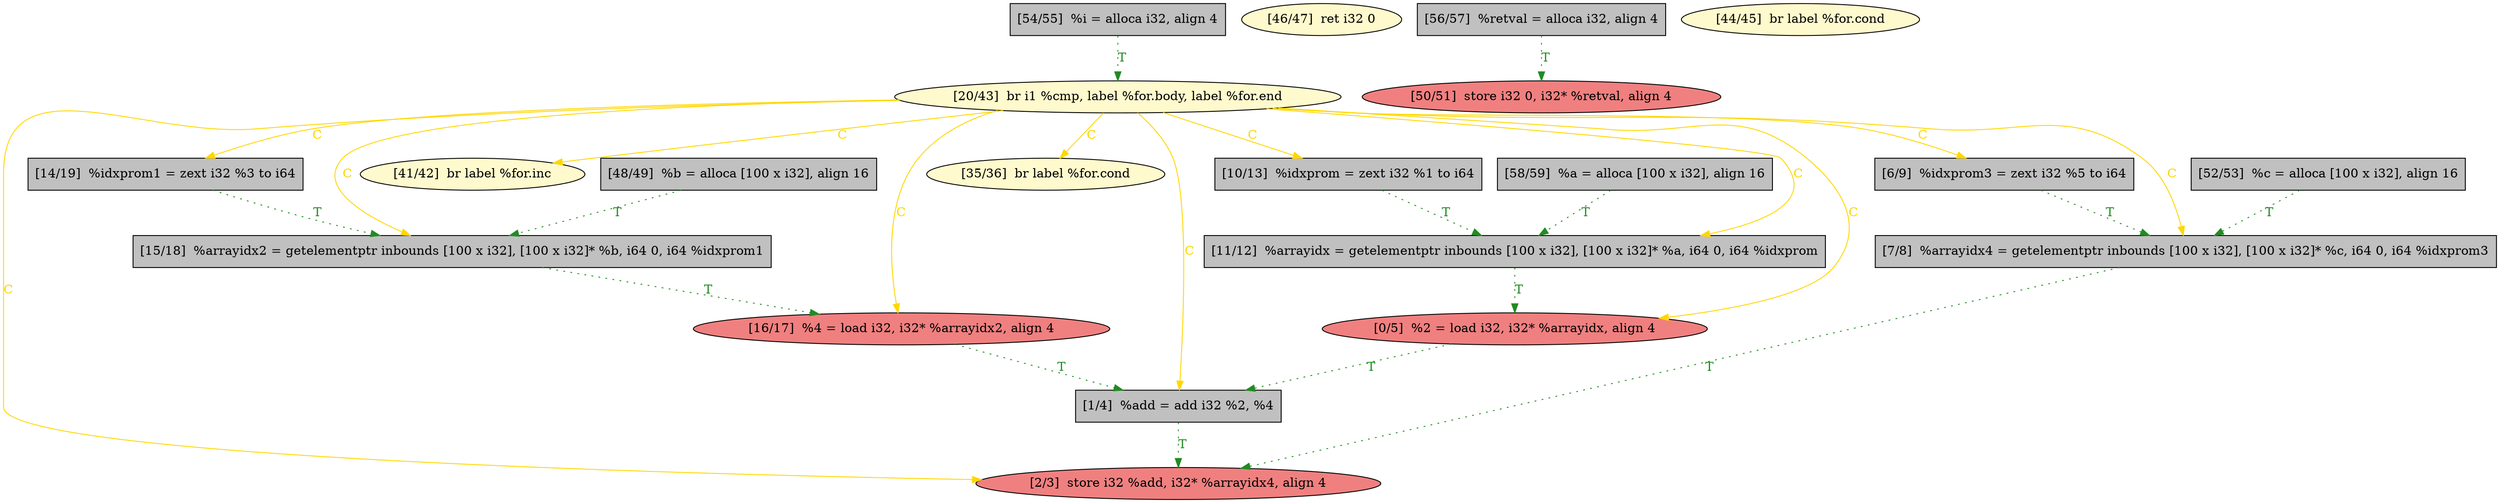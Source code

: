 
digraph G {


node78 [fillcolor=lemonchiffon,label="[41/42]  br label %for.inc",shape=ellipse,style=filled ]
node77 [fillcolor=lemonchiffon,label="[46/47]  ret i32 0",shape=ellipse,style=filled ]
node76 [fillcolor=grey,label="[56/57]  %retval = alloca i32, align 4",shape=rectangle,style=filled ]
node80 [fillcolor=grey,label="[10/13]  %idxprom = zext i32 %1 to i64",shape=rectangle,style=filled ]
node79 [fillcolor=grey,label="[14/19]  %idxprom1 = zext i32 %3 to i64",shape=rectangle,style=filled ]
node61 [fillcolor=lemonchiffon,label="[35/36]  br label %for.cond",shape=ellipse,style=filled ]
node69 [fillcolor=lightcoral,label="[2/3]  store i32 %add, i32* %arrayidx4, align 4",shape=ellipse,style=filled ]
node74 [fillcolor=grey,label="[54/55]  %i = alloca i32, align 4",shape=rectangle,style=filled ]
node60 [fillcolor=grey,label="[15/18]  %arrayidx2 = getelementptr inbounds [100 x i32], [100 x i32]* %b, i64 0, i64 %idxprom1",shape=rectangle,style=filled ]
node64 [fillcolor=lemonchiffon,label="[44/45]  br label %for.cond",shape=ellipse,style=filled ]
node65 [fillcolor=lightcoral,label="[16/17]  %4 = load i32, i32* %arrayidx2, align 4",shape=ellipse,style=filled ]
node66 [fillcolor=grey,label="[48/49]  %b = alloca [100 x i32], align 16",shape=rectangle,style=filled ]
node67 [fillcolor=grey,label="[6/9]  %idxprom3 = zext i32 %5 to i64",shape=rectangle,style=filled ]
node70 [fillcolor=grey,label="[7/8]  %arrayidx4 = getelementptr inbounds [100 x i32], [100 x i32]* %c, i64 0, i64 %idxprom3",shape=rectangle,style=filled ]
node62 [fillcolor=lemonchiffon,label="[20/43]  br i1 %cmp, label %for.body, label %for.end",shape=ellipse,style=filled ]
node73 [fillcolor=lightcoral,label="[50/51]  store i32 0, i32* %retval, align 4",shape=ellipse,style=filled ]
node68 [fillcolor=lightcoral,label="[0/5]  %2 = load i32, i32* %arrayidx, align 4",shape=ellipse,style=filled ]
node71 [fillcolor=grey,label="[52/53]  %c = alloca [100 x i32], align 16",shape=rectangle,style=filled ]
node63 [fillcolor=grey,label="[1/4]  %add = add i32 %2, %4",shape=rectangle,style=filled ]
node72 [fillcolor=grey,label="[58/59]  %a = alloca [100 x i32], align 16",shape=rectangle,style=filled ]
node75 [fillcolor=grey,label="[11/12]  %arrayidx = getelementptr inbounds [100 x i32], [100 x i32]* %a, i64 0, i64 %idxprom",shape=rectangle,style=filled ]

node76->node73 [style=dotted,color=forestgreen,label="T",penwidth=1.0,fontcolor=forestgreen ]
node62->node65 [color=gold,label="C",fontcolor=gold ]
node66->node60 [style=dotted,color=forestgreen,label="T",penwidth=1.0,fontcolor=forestgreen ]
node79->node60 [style=dotted,color=forestgreen,label="T",penwidth=1.0,fontcolor=forestgreen ]
node74->node62 [style=dotted,color=forestgreen,label="T",penwidth=1.0,fontcolor=forestgreen ]
node62->node63 [color=gold,label="C",fontcolor=gold ]
node62->node61 [color=gold,label="C",fontcolor=gold ]
node62->node69 [color=gold,label="C",fontcolor=gold ]
node62->node60 [color=gold,label="C",fontcolor=gold ]
node62->node68 [color=gold,label="C",fontcolor=gold ]
node62->node78 [color=gold,label="C",fontcolor=gold ]
node71->node70 [style=dotted,color=forestgreen,label="T",penwidth=1.0,fontcolor=forestgreen ]
node65->node63 [style=dotted,color=forestgreen,label="T",penwidth=1.0,fontcolor=forestgreen ]
node67->node70 [style=dotted,color=forestgreen,label="T",penwidth=1.0,fontcolor=forestgreen ]
node60->node65 [style=dotted,color=forestgreen,label="T",penwidth=1.0,fontcolor=forestgreen ]
node62->node80 [color=gold,label="C",fontcolor=gold ]
node62->node75 [color=gold,label="C",fontcolor=gold ]
node75->node68 [style=dotted,color=forestgreen,label="T",penwidth=1.0,fontcolor=forestgreen ]
node68->node63 [style=dotted,color=forestgreen,label="T",penwidth=1.0,fontcolor=forestgreen ]
node70->node69 [style=dotted,color=forestgreen,label="T",penwidth=1.0,fontcolor=forestgreen ]
node62->node70 [color=gold,label="C",fontcolor=gold ]
node62->node79 [color=gold,label="C",fontcolor=gold ]
node72->node75 [style=dotted,color=forestgreen,label="T",penwidth=1.0,fontcolor=forestgreen ]
node63->node69 [style=dotted,color=forestgreen,label="T",penwidth=1.0,fontcolor=forestgreen ]
node80->node75 [style=dotted,color=forestgreen,label="T",penwidth=1.0,fontcolor=forestgreen ]
node62->node67 [color=gold,label="C",fontcolor=gold ]


}
